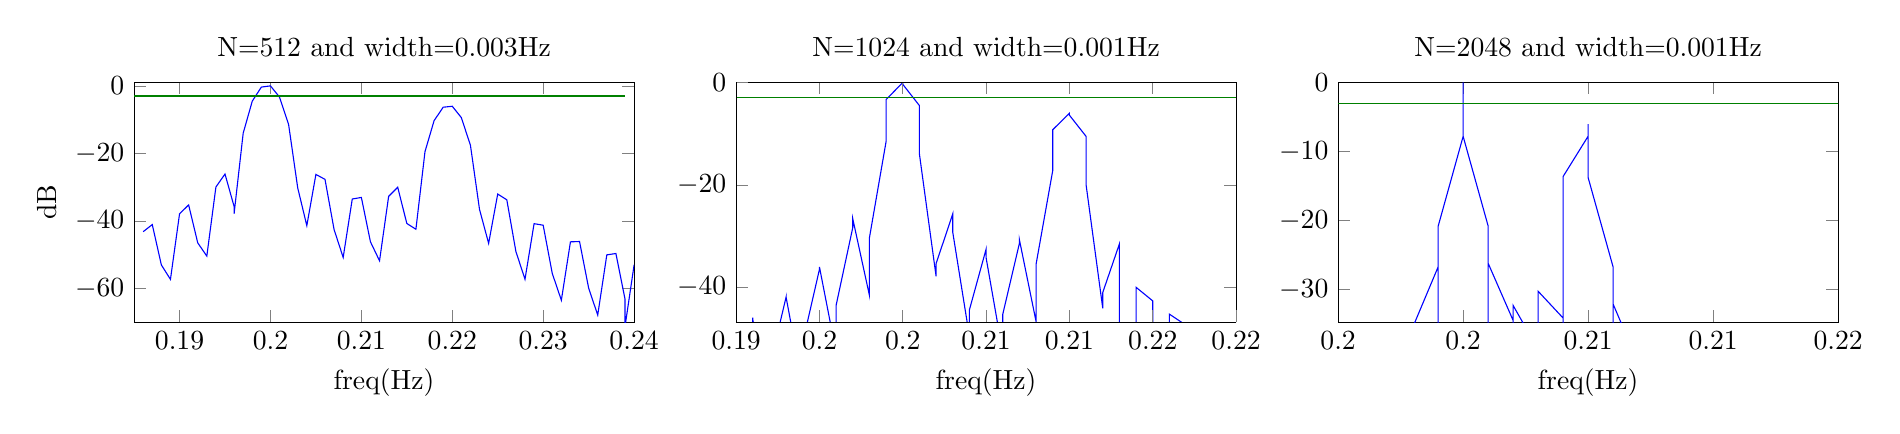 % This file was created by matlab2tikz v0.4.7 running on MATLAB 8.1.
% Copyright (c) 2008--2014, Nico Schlömer <nico.schloemer@gmail.com>
% All rights reserved.
% Minimal pgfplots version: 1.3
% 
% The latest updates can be retrieved from
%   http://www.mathworks.com/matlabcentral/fileexchange/22022-matlab2tikz
% where you can also make suggestions and rate matlab2tikz.
% 
%
% defining custom colors
\definecolor{mycolor1}{rgb}{1.0,1.0,0.863}%
%
\begin{tikzpicture}

\begin{axis}[%
width=2.5in,
height=1.198in,
view={0}{90},
scale only axis,
xmin=0.19,
xmax=0.22,
xlabel={freq(Hz)},
ymin=-46.84,
ymax=0,
zmin=-1,
zmax=1,
name=plot2,
title={N=1024 and width=0.001Hz}
]
\addplot [color=blue,solid,forget plot]
  table[row sep=crcr]{
0.185	-54.157\\
0.186	-54.961\\
0.186	-73.619\\
0.187	-65.002\\
0.187	-51.867\\
0.188	-52.556\\
0.188	-70.978\\
0.189	-62.475\\
0.189	-49.193\\
0.19	-49.735\\
0.19	-67.894\\
0.191	-59.456\\
0.191	-45.978\\
0.191	-46.319\\
0.192	-64.16\\
0.192	-55.71\\
0.193	-41.946\\
0.193	-41.984\\
0.194	-59.392\\
0.194	-50.776\\
0.195	-36.541\\
0.195	-36.046\\
0.196	-52.739\\
0.196	-43.574\\
0.197	-28.361\\
0.197	-26.638\\
0.198	-41.618\\
0.198	-30.347\\
0.199	-11.535\\
0.199	-3.347\\
0.2	0\\
0.2	-0.358\\
0.201	-4.517\\
0.201	-14.01\\
0.202	-37.905\\
0.202	-35.398\\
0.203	-25.681\\
0.203	-29.294\\
0.204	-49.633\\
0.204	-44.429\\
0.205	-32.58\\
0.205	-34.264\\
0.206	-52.844\\
0.206	-45.306\\
0.207	-31.417\\
0.207	-30.765\\
0.208	-46.755\\
0.208	-35.5\\
0.209	-17.181\\
0.209	-9.234\\
0.21	-6.001\\
0.21	-6.39\\
0.211	-10.539\\
0.211	-20.027\\
0.212	-44.143\\
0.212	-41.042\\
0.213	-31.54\\
0.213	-35.363\\
0.213	-56.131\\
0.214	-51.139\\
0.214	-40.041\\
0.215	-42.699\\
0.215	-62.505\\
0.216	-57.039\\
0.216	-45.296\\
0.217	-47.457\\
0.217	-66.8\\
0.218	-61.195\\
0.218	-49.089\\
0.219	-50.974\\
};
\addplot [color=black!50!green,solid,forget plot]
  table[row sep=crcr]{
0.182	-3.01\\
0.182	-3.01\\
0.183	-3.01\\
0.183	-3.01\\
0.184	-3.01\\
0.184	-3.01\\
0.185	-3.01\\
0.185	-3.01\\
0.186	-3.01\\
0.186	-3.01\\
0.187	-3.01\\
0.187	-3.01\\
0.188	-3.01\\
0.188	-3.01\\
0.189	-3.01\\
0.189	-3.01\\
0.19	-3.01\\
0.19	-3.01\\
0.191	-3.01\\
0.191	-3.01\\
0.191	-3.01\\
0.192	-3.01\\
0.192	-3.01\\
0.193	-3.01\\
0.193	-3.01\\
0.194	-3.01\\
0.194	-3.01\\
0.195	-3.01\\
0.195	-3.01\\
0.196	-3.01\\
0.196	-3.01\\
0.197	-3.01\\
0.197	-3.01\\
0.198	-3.01\\
0.198	-3.01\\
0.199	-3.01\\
0.199	-3.01\\
0.2	-3.01\\
0.2	-3.01\\
0.201	-3.01\\
0.201	-3.01\\
0.202	-3.01\\
0.202	-3.01\\
0.203	-3.01\\
0.203	-3.01\\
0.204	-3.01\\
0.204	-3.01\\
0.205	-3.01\\
0.205	-3.01\\
0.206	-3.01\\
0.206	-3.01\\
0.207	-3.01\\
0.207	-3.01\\
0.208	-3.01\\
0.208	-3.01\\
0.209	-3.01\\
0.209	-3.01\\
0.21	-3.01\\
0.21	-3.01\\
0.211	-3.01\\
0.211	-3.01\\
0.212	-3.01\\
0.212	-3.01\\
0.213	-3.01\\
0.213	-3.01\\
0.213	-3.01\\
0.214	-3.01\\
0.214	-3.01\\
0.215	-3.01\\
0.215	-3.01\\
0.216	-3.01\\
0.216	-3.01\\
0.217	-3.01\\
0.217	-3.01\\
0.218	-3.01\\
0.218	-3.01\\
0.219	-3.01\\
0.219	-3.01\\
0.22	-3.01\\
0.22	-3.01\\
0.221	-3.01\\
0.221	-3.01\\
0.222	-3.01\\
0.222	-3.01\\
0.223	-3.01\\
0.223	-3.01\\
0.224	-3.01\\
0.224	-3.01\\
0.225	-3.01\\
0.225	-3.01\\
0.226	-3.01\\
0.226	-3.01\\
0.227	-3.01\\
0.227	-3.01\\
0.228	-3.01\\
0.228	-3.01\\
0.229	-3.01\\
0.229	-3.01\\
0.23	-3.01\\
0.23	-3.01\\
0.231	-3.01\\
0.231	-3.01\\
0.232	-3.01\\
0.232	-3.01\\
0.233	-3.01\\
0.233	-3.01\\
0.234	-3.01\\
0.234	-3.01\\
0.234	-3.01\\
0.235	-3.01\\
0.235	-3.01\\
0.236	-3.01\\
0.236	-3.01\\
0.237	-3.01\\
0.237	-3.01\\
0.238	-3.01\\
0.238	-3.01\\
0.239	-3.01\\
0.239	-3.01\\
0.24	-3.01\\
0.24	-3.01\\
0.241	-3.01\\
0.241	-3.01\\
0.242	-3.01\\
};
%\addplot3 [color=white,line width=2.0pt,mark size=3.5pt,only marks,mark=square*,mark options={solid,fill=black,draw=mycolor1}]
% table[row sep=crcr] {0.201	-3.01	1\\
%};
 \end{axis}

\begin{axis}[%
width=2.5in,
height=1.198in,
scale only axis,
xmin=0.185,
xmax=0.24,
xlabel={freq(Hz)},
ymin=-70,
ymax=1,
ylabel={dB},
at=(plot2.left of south west),
anchor=right of south east,
title={N=512 and width=0.003Hz}
]
\addplot [color=blue,solid,forget plot]
  table[row sep=crcr]{
0.186	-43.205\\
0.187	-41.105\\
0.188	-53.06\\
0.189	-57.333\\
0.19	-37.918\\
0.191	-35.271\\
0.192	-46.509\\
0.193	-50.439\\
0.194	-29.97\\
0.195	-26.125\\
0.196	-35.725\\
0.196	-37.888\\
0.197	-14.029\\
0.198	-4.523\\
0.199	-0.359\\
0.2	0\\
0.201	-3.337\\
0.202	-11.494\\
0.203	-30.235\\
0.204	-41.418\\
0.205	-26.245\\
0.206	-27.698\\
0.207	-42.577\\
0.208	-50.84\\
0.209	-33.53\\
0.21	-33.056\\
0.211	-46.213\\
0.212	-51.828\\
0.213	-32.749\\
0.214	-30.057\\
0.215	-40.767\\
0.216	-42.484\\
0.217	-19.483\\
0.218	-10.313\\
0.219	-6.324\\
0.22	-6.045\\
0.221	-9.416\\
0.222	-17.618\\
0.223	-36.639\\
0.224	-46.657\\
0.225	-32.052\\
0.226	-33.767\\
0.227	-49.092\\
0.228	-57.3\\
0.229	-40.834\\
0.23	-41.287\\
0.231	-55.573\\
0.232	-63.517\\
0.233	-46.213\\
0.234	-46.12\\
0.235	-59.901\\
0.236	-67.921\\
0.237	-50.078\\
0.238	-49.674\\
0.239	-63.152\\
0.239	-71.359\\
0.24	-53.104\\
0.241	-52.494\\
0.242	-65.767\\
0.243	-74.206\\
};
\addplot [color=black!50!green,solid,forget plot]
  table[row sep=crcr]{
0.17	-3.01\\
0.171	-3.01\\
0.172	-3.01\\
0.173	-3.01\\
0.174	-3.01\\
0.175	-3.01\\
0.176	-3.01\\
0.177	-3.01\\
0.178	-3.01\\
0.179	-3.01\\
0.18	-3.01\\
0.181	-3.01\\
0.182	-3.01\\
0.183	-3.01\\
0.184	-3.01\\
0.185	-3.01\\
0.186	-3.01\\
0.187	-3.01\\
0.188	-3.01\\
0.189	-3.01\\
0.19	-3.01\\
0.191	-3.01\\
0.192	-3.01\\
0.193	-3.01\\
0.194	-3.01\\
0.195	-3.01\\
0.196	-3.01\\
0.196	-3.01\\
0.197	-3.01\\
0.198	-3.01\\
0.199	-3.01\\
0.2	-3.01\\
0.201	-3.01\\
0.202	-3.01\\
0.203	-3.01\\
0.204	-3.01\\
0.205	-3.01\\
0.206	-3.01\\
0.207	-3.01\\
0.208	-3.01\\
0.209	-3.01\\
0.21	-3.01\\
0.211	-3.01\\
0.212	-3.01\\
0.213	-3.01\\
0.214	-3.01\\
0.215	-3.01\\
0.216	-3.01\\
0.217	-3.01\\
0.218	-3.01\\
0.219	-3.01\\
0.22	-3.01\\
0.221	-3.01\\
0.222	-3.01\\
0.223	-3.01\\
0.224	-3.01\\
0.225	-3.01\\
0.226	-3.01\\
0.227	-3.01\\
0.228	-3.01\\
0.229	-3.01\\
0.23	-3.01\\
0.231	-3.01\\
0.232	-3.01\\
0.233	-3.01\\
0.234	-3.01\\
0.235	-3.01\\
0.236	-3.01\\
0.237	-3.01\\
0.238	-3.01\\
0.239	-3.01\\
0.239	-3.01\\
};
\end{axis}

\begin{axis}[%
width=2.5in,
height=1.198in,
unbounded coords=jump,
scale only axis,
xmin=0.195,
xmax=0.215,
xlabel={freq(Hz)},
ymin=-34.684,
ymax=0,
at=(plot2.right of south east),
anchor=left of south west,
title={N=2048 and width=0.001Hz}
]
\addplot [color=blue,solid,forget plot]
  table[row sep=crcr]{
0.174	-80.005\\
0.174	-74.174\\
0.174	-80.444\\
0.175	-119.011\\
0.175	-79.382\\
0.175	-73.534\\
0.175	-79.782\\
0.176	-119.056\\
0.176	-78.734\\
0.176	-72.87\\
0.176	-79.096\\
0.177	-119.1\\
0.177	-78.06\\
0.177	-72.178\\
0.177	-78.382\\
0.178	-119.144\\
0.178	-77.358\\
0.178	-71.457\\
0.178	-77.638\\
0.179	-119.189\\
0.179	-76.624\\
0.179	-70.704\\
0.179	-76.861\\
0.179	-119.233\\
0.18	-75.856\\
0.18	-69.916\\
0.18	-76.049\\
0.18	-119.278\\
0.181	-75.051\\
0.181	-69.09\\
0.181	-75.198\\
0.181	-119.323\\
0.182	-74.205\\
0.182	-68.221\\
0.182	-74.302\\
0.182	-119.368\\
0.183	-73.313\\
0.183	-67.305\\
0.183	-73.359\\
0.183	-119.413\\
0.184	-72.37\\
0.184	-66.337\\
0.184	-72.361\\
0.184	-119.458\\
0.185	-71.37\\
0.185	-65.309\\
0.185	-71.303\\
0.185	-119.504\\
0.186	-70.305\\
0.186	-64.214\\
0.186	-70.175\\
0.186	-119.55\\
0.187	-69.166\\
0.187	-63.043\\
0.187	-68.967\\
0.187	-119.597\\
0.188	-67.942\\
0.188	-61.783\\
0.188	-67.668\\
0.188	-119.644\\
0.189	-66.619\\
0.189	-60.42\\
0.189	-66.261\\
0.189	-119.692\\
0.189	-65.178\\
0.19	-58.934\\
0.19	-64.726\\
0.19	-119.741\\
0.19	-63.598\\
0.191	-57.301\\
0.191	-63.036\\
0.191	-119.791\\
0.191	-61.847\\
0.192	-55.487\\
0.192	-61.155\\
0.192	-119.843\\
0.192	-59.882\\
0.193	-53.446\\
0.193	-59.032\\
0.193	-119.897\\
0.193	-57.642\\
0.194	-51.111\\
0.194	-56.593\\
0.194	-119.953\\
0.194	-55.037\\
0.195	-48.379\\
0.195	-53.724\\
0.195	-120.013\\
0.195	-51.92\\
0.196	-45.086\\
0.196	-50.236\\
0.196	-120.078\\
0.196	-48.04\\
0.197	-40.937\\
0.197	-45.782\\
0.197	-120.15\\
0.197	-42.901\\
0.198	-35.33\\
0.198	-39.617\\
0.198	-120.232\\
0.198	-35.309\\
0.199	-26.697\\
0.199	-29.626\\
0.199	-120.332\\
0.199	-20.82\\
0.2	-7.805\\
0.2	-1.814\\
0.2	0\\
0.2	-1.811\\
0.2	-7.787\\
0.201	-20.763\\
0.201	-120.644\\
0.201	-29.319\\
0.201	-26.162\\
0.202	-34.441\\
0.202	-120.944\\
0.202	-37.477\\
0.202	-32.275\\
0.203	-38.647\\
0.203	-121.506\\
0.203	-37.624\\
0.203	-30.218\\
0.204	-34.102\\
0.204	-120.453\\
0.204	-26.306\\
0.204	-13.608\\
0.205	-7.777\\
0.205	-6.021\\
0.205	-7.823\\
0.205	-13.761\\
0.206	-26.714\\
0.206	-121.872\\
0.206	-35.107\\
0.206	-32.08\\
0.207	-40.587\\
0.207	-120.505\\
0.207	-44.474\\
0.207	-40.084\\
0.208	-47.555\\
0.208	-120.273\\
0.208	-50.065\\
0.208	-45.133\\
0.209	-52.152\\
0.209	-120.253\\
0.209	-54.034\\
0.209	-48.814\\
0.21	-55.581\\
0.21	-120.281\\
0.21	-57.12\\
0.21	-51.719\\
0.211	-58.324\\
0.211	-120.324\\
0.211	-59.655\\
0.211	-54.129\\
0.211	-60.619\\
0.212	-120.371\\
0.212	-61.816\\
0.212	-56.195\\
0.212	-62.599\\
0.213	-120.418\\
0.213	-63.704\\
0.213	-58.009\\
0.213	-64.343\\
0.214	-120.465\\
0.214	-65.385\\
0.214	-59.628\\
0.214	-65.906\\
0.215	-120.512\\
0.215	-66.903\\
0.215	-61.093\\
0.215	-67.322\\
0.216	-120.558\\
0.216	-68.289\\
0.216	-62.433\\
0.216	-68.62\\
0.217	-120.603\\
0.217	-69.566\\
0.217	-63.669\\
0.217	-69.818\\
0.218	-120.647\\
0.218	-70.75\\
0.218	-64.816\\
0.218	-70.93\\
0.219	-120.691\\
0.219	-71.855\\
0.219	-65.886\\
0.219	-71.97\\
0.22	-120.734\\
0.22	-72.892\\
0.22	-66.891\\
0.22	-72.946\\
0.221	-120.777\\
0.221	-73.87\\
0.221	-67.838\\
0.221	-73.866\\
0.221	-120.819\\
0.222	-74.794\\
0.222	-68.733\\
0.222	-74.736\\
0.222	-120.861\\
0.223	-75.671\\
0.223	-69.582\\
0.223	-75.561\\
0.223	-120.902\\
0.224	-76.505\\
0.224	-70.39\\
0.224	-76.346\\
0.224	-120.943\\
0.225	-77.302\\
0.225	-71.161\\
0.225	-77.095\\
0.225	-120.984\\
0.226	-78.063\\
0.226	-71.898\\
0.226	-77.811\\
0.226	-121.024\\
0.227	-78.794\\
0.227	-72.604\\
0.227	-78.496\\
0.227	-121.065\\
0.228	-79.495\\
0.228	-73.281\\
0.228	-79.154\\
0.228	-121.105\\
0.229	-80.169\\
0.229	-73.932\\
0.229	-79.786\\
0.229	-121.144\\
0.23	-80.819\\
0.23	-74.559\\
0.23	-80.395\\
0.23	-121.184\\
0.231	-81.447\\
0.231	-75.164\\
0.231	-80.982\\
0.231	-121.223\\
0.232	-82.053\\
0.232	-75.748\\
0.232	-81.548\\
0.232	-121.263\\
0.232	-82.639\\
0.233	-76.312\\
0.233	-82.095\\
0.233	-121.302\\
0.233	-83.207\\
0.234	-76.858\\
0.234	-82.624\\
0.234	-121.341\\
0.234	-83.758\\
0.235	-77.388\\
0.235	-83.137\\
0.235	-121.38\\
0.235	-84.293\\
0.236	-77.901\\
0.236	-83.634\\
0.236	-121.418\\
0.236	-84.813\\
0.237	-78.399\\
0.237	-84.116\\
0.237	-121.457\\
0.237	-85.318\\
0.238	-78.883\\
0.238	-84.585\\
0.238	-121.496\\
0.238	-85.81\\
0.239	-79.354\\
0.239	-85.04\\
0.239	-121.534\\
0.239	-86.29\\
0.24	-79.812\\
0.24	-85.483\\
0.24	-121.572\\
0.24	-86.757\\
0.241	-80.258\\
0.241	-85.913\\
0.241	-121.61\\
0.241	-87.213\\
0.242	-80.693\\
0.242	-86.333\\
0.242	-121.648\\
0.242	-87.658\\
0.242	-81.116\\
0.243	-86.742\\
0.243	-121.686\\
0.243	-88.092\\
0.243	-81.53\\
0.244	-87.141\\
0.244	-121.724\\
0.244	-88.517\\
0.244	-81.934\\
0.245	-87.531\\
0.245	-121.762\\
0.245	-88.933\\
0.245	-82.329\\
0.246	-87.911\\
0.246	-121.8\\
0.246	-89.34\\
0.246	-82.714\\
0.247	-88.282\\
0.247	-121.837\\
0.247	-89.738\\
0.247	-83.091\\
0.248	-88.645\\
0.248	-121.875\\
0.248	-90.128\\
0.248	-83.46\\
0.249	-89.0\\
0.249	-121.912\\
0.249	-90.511\\
0.249	-83.821\\
0.25	-89.348\\
0.25	-121.949\\
0.25	-90.886\\
0.25	-84.175\\
0.251	-89.687\\
0.251	-121.987\\
0.251	-91.254\\
0.251	-84.522\\
0.252	-90.02\\
0.252	-122.024\\
0.252	-91.615\\
0.252	-84.861\\
0.253	-90.346\\
0.253	-122.061\\
0.253	-91.969\\
0.253	-85.194\\
0.253	-90.666\\
0.254	-122.098\\
0.254	-92.317\\
0.254	-85.521\\
};
\addplot [color=black!50!green,solid,forget plot]
  table[row sep=crcr]{
0.178	-3.01\\
0.178	-3.01\\
0.179	-3.01\\
0.179	-3.01\\
0.179	-3.01\\
0.179	-3.01\\
0.179	-3.01\\
0.18	-3.01\\
0.18	-3.01\\
0.18	-3.01\\
0.18	-3.01\\
0.181	-3.01\\
0.181	-3.01\\
0.181	-3.01\\
0.181	-3.01\\
0.182	-3.01\\
0.182	-3.01\\
0.182	-3.01\\
0.182	-3.01\\
0.183	-3.01\\
0.183	-3.01\\
0.183	-3.01\\
0.183	-3.01\\
0.184	-3.01\\
0.184	-3.01\\
0.184	-3.01\\
0.184	-3.01\\
0.185	-3.01\\
0.185	-3.01\\
0.185	-3.01\\
0.185	-3.01\\
0.186	-3.01\\
0.186	-3.01\\
0.186	-3.01\\
0.186	-3.01\\
0.187	-3.01\\
0.187	-3.01\\
0.187	-3.01\\
0.187	-3.01\\
0.188	-3.01\\
0.188	-3.01\\
0.188	-3.01\\
0.188	-3.01\\
0.189	-3.01\\
0.189	-3.01\\
0.189	-3.01\\
0.189	-3.01\\
0.189	-3.01\\
0.19	-3.01\\
0.19	-3.01\\
0.19	-3.01\\
0.19	-3.01\\
0.191	-3.01\\
0.191	-3.01\\
0.191	-3.01\\
0.191	-3.01\\
0.192	-3.01\\
0.192	-3.01\\
0.192	-3.01\\
0.192	-3.01\\
0.193	-3.01\\
0.193	-3.01\\
0.193	-3.01\\
0.193	-3.01\\
0.194	-3.01\\
0.194	-3.01\\
0.194	-3.01\\
0.194	-3.01\\
0.195	-3.01\\
0.195	-3.01\\
0.195	-3.01\\
0.195	-3.01\\
0.196	-3.01\\
0.196	-3.01\\
0.196	-3.01\\
0.196	-3.01\\
0.197	-3.01\\
0.197	-3.01\\
0.197	-3.01\\
0.197	-3.01\\
0.198	-3.01\\
0.198	-3.01\\
0.198	-3.01\\
0.198	-3.01\\
0.199	-3.01\\
0.199	-3.01\\
0.199	-3.01\\
0.199	-3.01\\
0.2	-3.01\\
0.2	-3.01\\
0.2	-3.01\\
0.2	-3.01\\
0.2	-3.01\\
0.201	-3.01\\
0.201	-3.01\\
0.201	-3.01\\
0.201	-3.01\\
0.202	-3.01\\
0.202	-3.01\\
0.202	-3.01\\
0.202	-3.01\\
0.203	-3.01\\
0.203	-3.01\\
0.203	-3.01\\
0.203	-3.01\\
0.204	-3.01\\
0.204	-3.01\\
0.204	-3.01\\
0.204	-3.01\\
0.205	-3.01\\
0.205	-3.01\\
0.205	-3.01\\
0.205	-3.01\\
0.206	-3.01\\
0.206	-3.01\\
0.206	-3.01\\
0.206	-3.01\\
0.207	-3.01\\
0.207	-3.01\\
0.207	-3.01\\
0.207	-3.01\\
0.208	-3.01\\
0.208	-3.01\\
0.208	-3.01\\
0.208	-3.01\\
0.209	-3.01\\
0.209	-3.01\\
0.209	-3.01\\
0.209	-3.01\\
0.21	-3.01\\
0.21	-3.01\\
0.21	-3.01\\
0.21	-3.01\\
0.211	-3.01\\
0.211	-3.01\\
0.211	-3.01\\
0.211	-3.01\\
0.211	-3.01\\
0.212	-3.01\\
0.212	-3.01\\
0.212	-3.01\\
0.212	-3.01\\
0.213	-3.01\\
0.213	-3.01\\
0.213	-3.01\\
0.213	-3.01\\
0.214	-3.01\\
0.214	-3.01\\
0.214	-3.01\\
0.214	-3.01\\
0.215	-3.01\\
0.215	-3.01\\
0.215	-3.01\\
0.215	-3.01\\
0.216	-3.01\\
0.216	-3.01\\
0.216	-3.01\\
0.216	-3.01\\
0.217	-3.01\\
0.217	-3.01\\
0.217	-3.01\\
0.217	-3.01\\
0.218	-3.01\\
0.218	-3.01\\
0.218	-3.01\\
0.218	-3.01\\
0.219	-3.01\\
0.219	-3.01\\
0.219	-3.01\\
0.219	-3.01\\
0.22	-3.01\\
0.22	-3.01\\
0.22	-3.01\\
0.22	-3.01\\
0.221	-3.01\\
0.221	-3.01\\
0.221	-3.01\\
0.221	-3.01\\
0.221	-3.01\\
0.222	-3.01\\
0.222	-3.01\\
0.222	-3.01\\
0.222	-3.01\\
0.223	-3.01\\
0.223	-3.01\\
0.223	-3.01\\
0.223	-3.01\\
0.224	-3.01\\
0.224	-3.01\\
0.224	-3.01\\
0.224	-3.01\\
0.225	-3.01\\
0.225	-3.01\\
0.225	-3.01\\
0.225	-3.01\\
0.226	-3.01\\
0.226	-3.01\\
0.226	-3.01\\
0.226	-3.01\\
0.227	-3.01\\
0.227	-3.01\\
0.227	-3.01\\
0.227	-3.01\\
0.228	-3.01\\
0.228	-3.01\\
0.228	-3.01\\
0.228	-3.01\\
0.229	-3.01\\
0.229	-3.01\\
0.229	-3.01\\
0.229	-3.01\\
0.23	-3.01\\
0.23	-3.01\\
0.23	-3.01\\
0.23	-3.01\\
0.231	-3.01\\
0.231	-3.01\\
0.231	-3.01\\
0.231	-3.01\\
0.232	-3.01\\
0.232	-3.01\\
0.232	-3.01\\
0.232	-3.01\\
0.232	-3.01\\
0.233	-3.01\\
0.233	-3.01\\
0.233	-3.01\\
0.233	-3.01\\
0.234	-3.01\\
0.234	-3.01\\
0.234	-3.01\\
0.234	-3.01\\
0.235	-3.01\\
0.235	-3.01\\
0.235	-3.01\\
0.235	-3.01\\
0.236	-3.01\\
0.236	-3.01\\
0.236	-3.01\\
0.236	-3.01\\
0.237	-3.01\\
0.237	-3.01\\
0.237	-3.01\\
0.237	-3.01\\
0.238	-3.01\\
0.238	-3.01\\
0.238	-3.01\\
0.238	-3.01\\
0.239	-3.01\\
0.239	-3.01\\
0.239	-3.01\\
0.239	-3.01\\
0.24	-3.01\\
0.24	-3.01\\
0.24	-3.01\\
0.24	-3.01\\
0.241	-3.01\\
0.241	-3.01\\
0.241	-3.01\\
0.241	-3.01\\
0.242	-3.01\\
0.242	-3.01\\
0.242	-3.01\\
0.242	-3.01\\
0.242	-3.01\\
0.243	-3.01\\
0.243	-3.01\\
0.243	-3.01\\
0.243	-3.01\\
0.244	-3.01\\
0.244	-3.01\\
0.244	-3.01\\
0.244	-3.01\\
0.245	-3.01\\
0.245	-3.01\\
0.245	-3.01\\
0.245	-3.01\\
0.246	-3.01\\
0.246	-3.01\\
0.246	-3.01\\
0.246	-3.01\\
0.247	-3.01\\
0.247	-3.01\\
0.247	-3.01\\
0.247	-3.01\\
0.248	-3.01\\
0.248	-3.01\\
0.248	-3.01\\
0.248	-3.01\\
0.249	-3.01\\
};
\addplot [color=black!50!green,solid,forget plot]
  table[row sep=crcr]{0.977	-3.01\\
0.977	-3.01\\
0.978	-3.01\\
0.978	-3.01\\
0.978	-3.01\\
0.978	-3.01\\
0.979	-3.01\\
0.979	-3.01\\
0.979	-3.01\\
0.979	-3.01\\
0.979	-3.01\\
0.98	-3.01\\
0.98	-3.01\\
0.98	-3.01\\
0.98	-3.01\\
0.981	-3.01\\
0.981	-3.01\\
0.981	-3.01\\
0.981	-3.01\\
0.982	-3.01\\
0.982	-3.01\\
0.982	-3.01\\
0.982	-3.01\\
0.983	-3.01\\
0.983	-3.01\\
0.983	-3.01\\
0.983	-3.01\\
0.984	-3.01\\
0.984	-3.01\\
0.984	-3.01\\
0.984	-3.01\\
0.985	-3.01\\
0.985	-3.01\\
0.985	-3.01\\
0.985	-3.01\\
0.986	-3.01\\
0.986	-3.01\\
0.986	-3.01\\
0.986	-3.01\\
0.987	-3.01\\
0.987	-3.01\\
0.987	-3.01\\
0.987	-3.01\\
0.988	-3.01\\
0.988	-3.01\\
0.988	-3.01\\
0.988	-3.01\\
0.989	-3.01\\
0.989	-3.01\\
0.989	-3.01\\
0.989	-3.01\\
0.989	-3.01\\
0.99	-3.01\\
0.99	-3.01\\
0.99	-3.01\\
0.99	-3.01\\
0.991	-3.01\\
0.991	-3.01\\
0.991	-3.01\\
0.991	-3.01\\
0.992	-3.01\\
0.992	-3.01\\
0.992	-3.01\\
0.992	-3.01\\
0.993	-3.01\\
0.993	-3.01\\
0.993	-3.01\\
0.993	-3.01\\
0.994	-3.01\\
0.994	-3.01\\
0.994	-3.01\\
0.994	-3.01\\
0.995	-3.01\\
0.995	-3.01\\
0.995	-3.01\\
0.995	-3.01\\
0.996	-3.01\\
0.996	-3.01\\
0.996	-3.01\\
0.996	-3.01\\
0.997	-3.01\\
0.997	-3.01\\
0.997	-3.01\\
0.997	-3.01\\
0.998	-3.01\\
0.998	-3.01\\
0.998	-3.01\\
0.998	-3.01\\
0.999	-3.01\\
0.999	-3.01\\
0.999	-3.01\\
0.999	-3.01\\
1.0	-3.01\\
1.0	-3.01\\
1	-3.01\\
};
\end{axis}
\end{tikzpicture}%